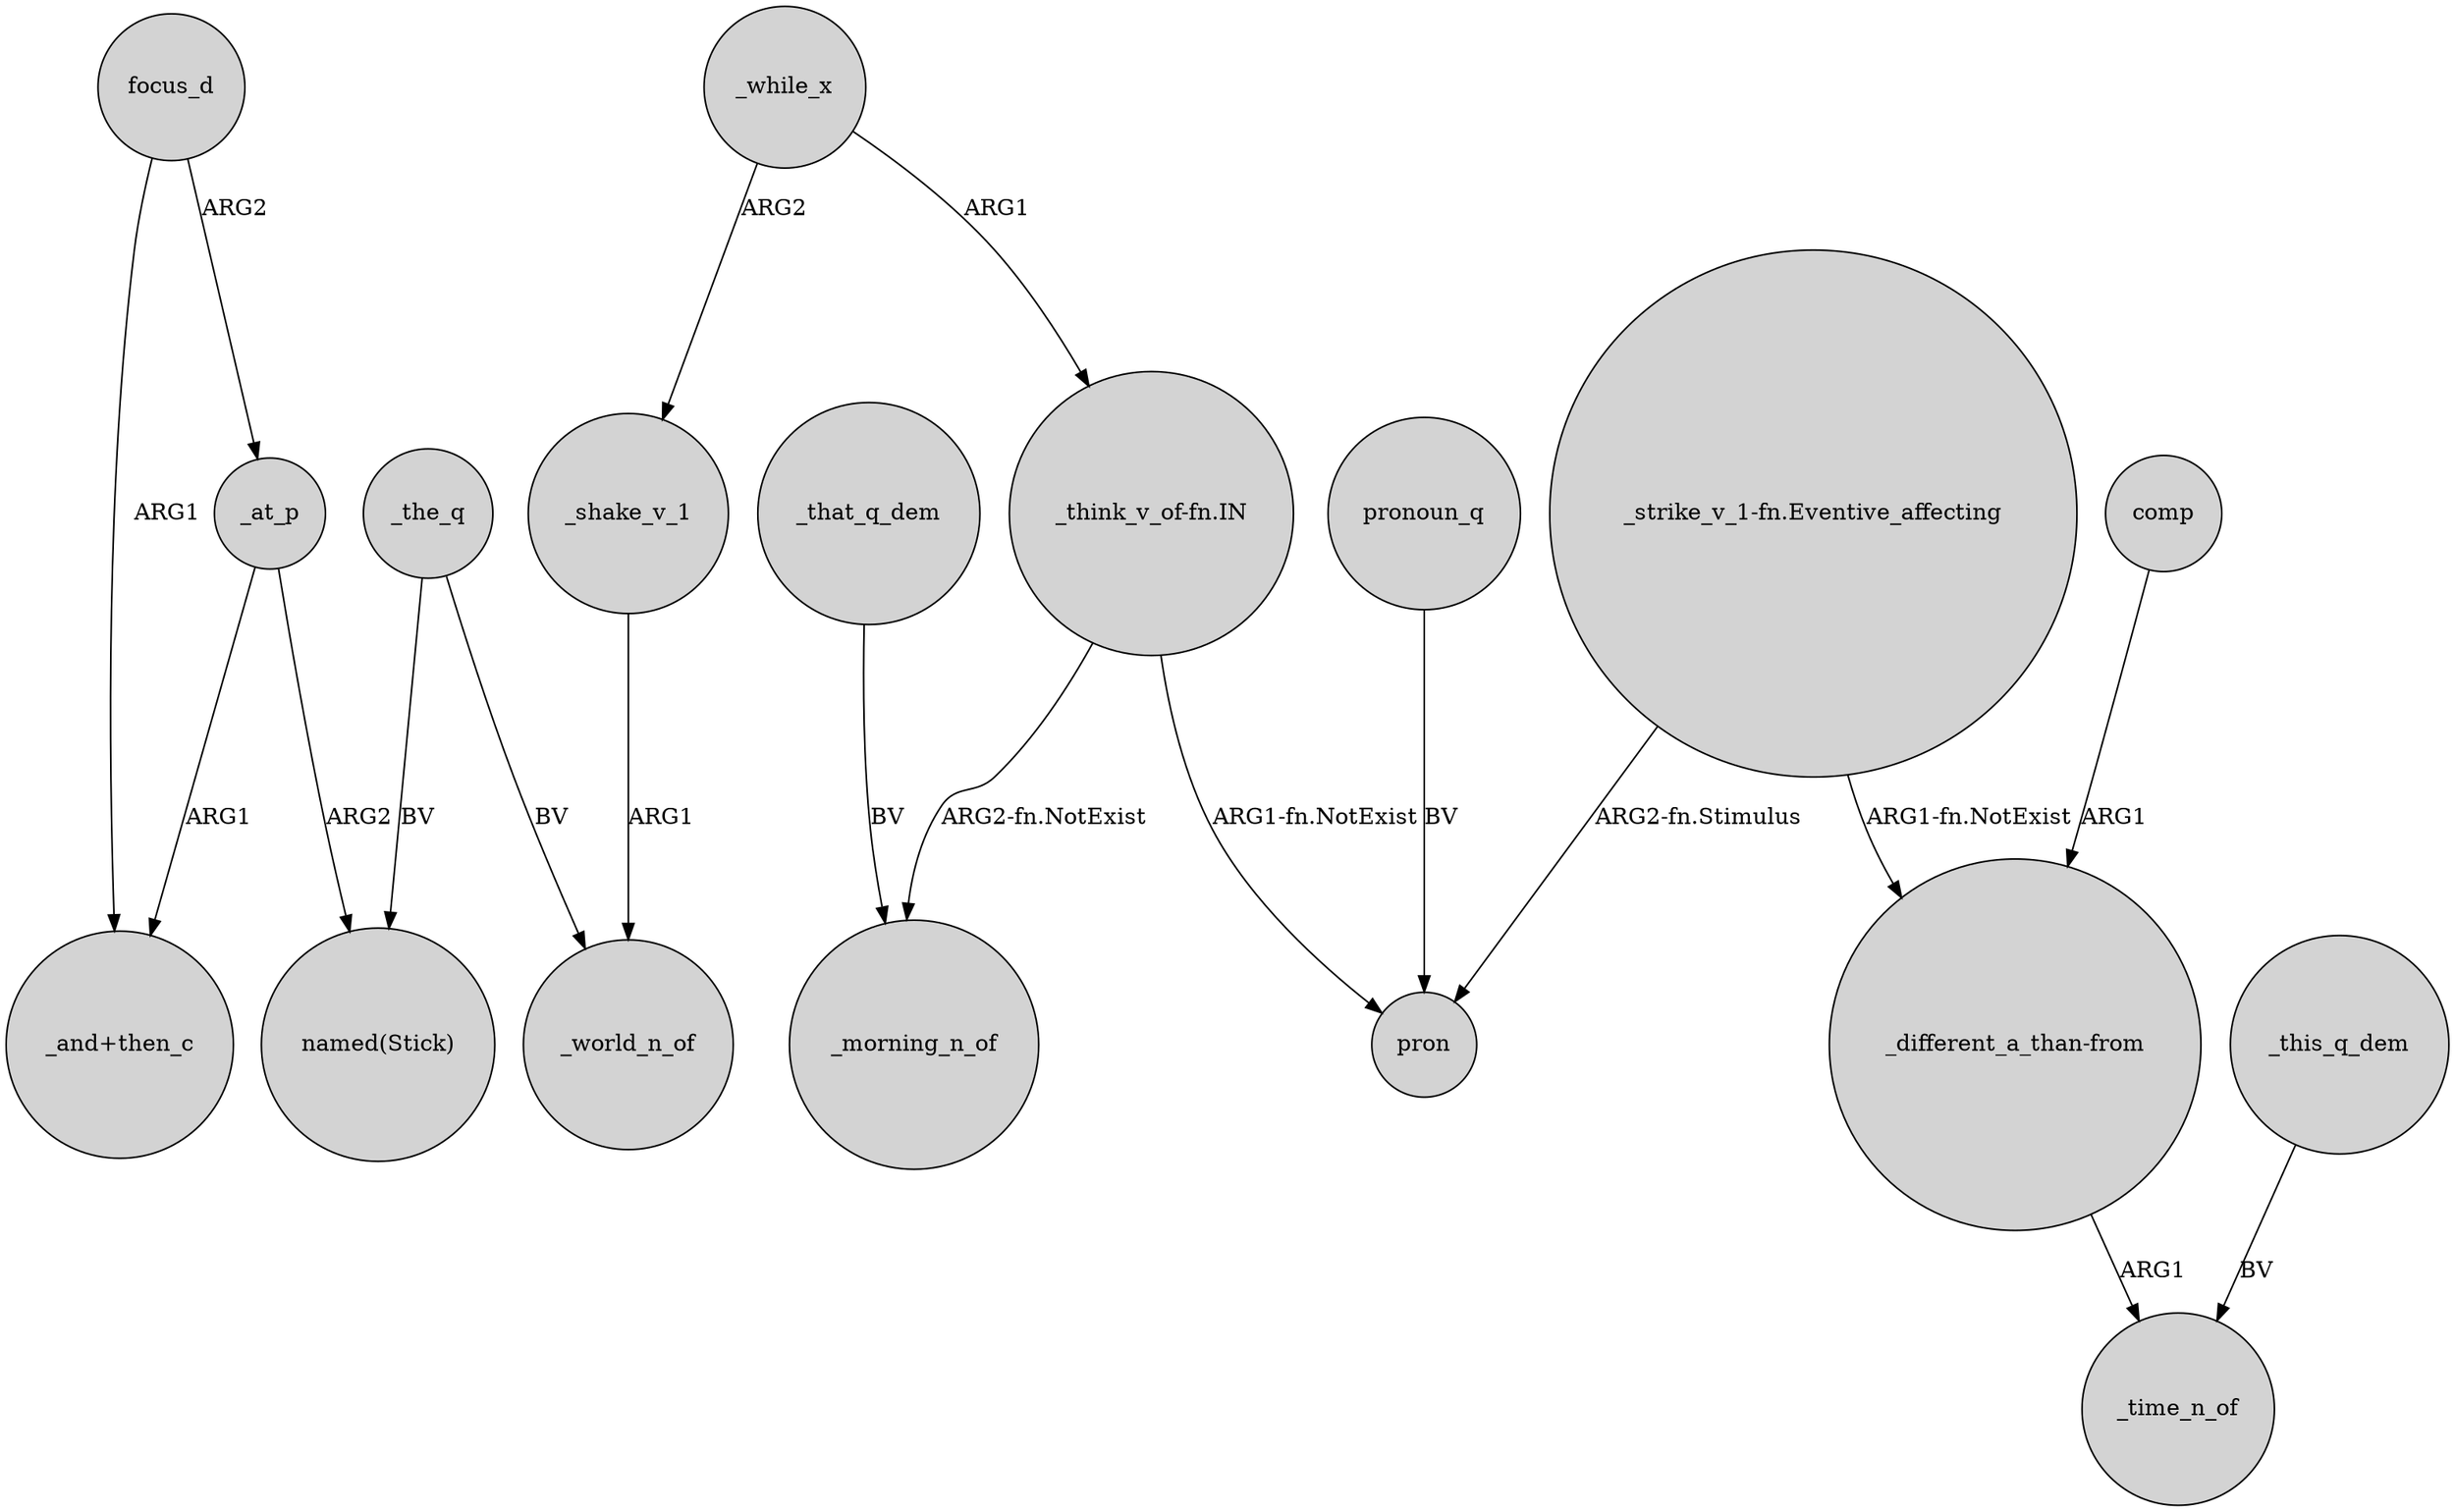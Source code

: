digraph {
	node [shape=circle style=filled]
	focus_d -> "_and+then_c" [label=ARG1]
	_at_p -> "named(Stick)" [label=ARG2]
	_shake_v_1 -> _world_n_of [label=ARG1]
	focus_d -> _at_p [label=ARG2]
	_while_x -> "_think_v_of-fn.IN" [label=ARG1]
	_the_q -> "named(Stick)" [label=BV]
	"_strike_v_1-fn.Eventive_affecting" -> pron [label="ARG2-fn.Stimulus"]
	_this_q_dem -> _time_n_of [label=BV]
	comp -> "_different_a_than-from" [label=ARG1]
	"_think_v_of-fn.IN" -> _morning_n_of [label="ARG2-fn.NotExist"]
	_while_x -> _shake_v_1 [label=ARG2]
	_the_q -> _world_n_of [label=BV]
	"_think_v_of-fn.IN" -> pron [label="ARG1-fn.NotExist"]
	"_different_a_than-from" -> _time_n_of [label=ARG1]
	_that_q_dem -> _morning_n_of [label=BV]
	_at_p -> "_and+then_c" [label=ARG1]
	"_strike_v_1-fn.Eventive_affecting" -> "_different_a_than-from" [label="ARG1-fn.NotExist"]
	pronoun_q -> pron [label=BV]
}
